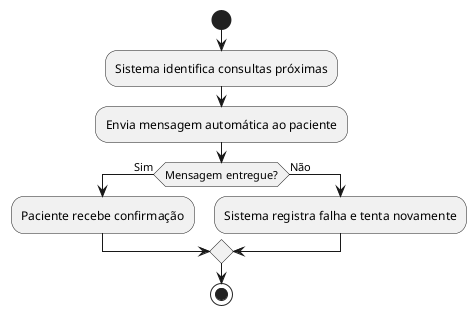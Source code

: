 @startuml
start
:Sistema identifica consultas próximas;
:Envia mensagem automática ao paciente;
if (Mensagem entregue?) then (Sim)
  :Paciente recebe confirmação;
else (Não)
  :Sistema registra falha e tenta novamente;
endif
stop
@enduml
